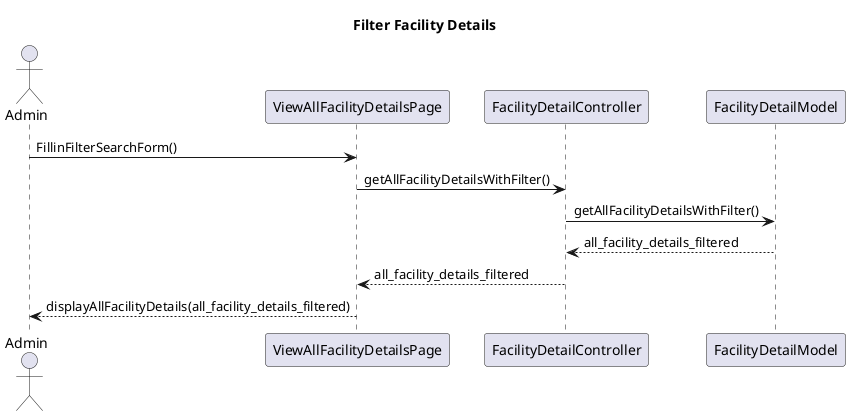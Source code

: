 @startuml
title Filter Facility Details
actor Admin as act
participant ViewAllFacilityDetailsPage as view
participant FacilityDetailController as ctrl
participant FacilityDetailModel as model

act -> view : FillinFilterSearchForm()
view -> ctrl: getAllFacilityDetailsWithFilter()
ctrl -> model: getAllFacilityDetailsWithFilter()
ctrl <-- model: all_facility_details_filtered
view <-- ctrl: all_facility_details_filtered
act <-- view: displayAllFacilityDetails(all_facility_details_filtered)

@enduml